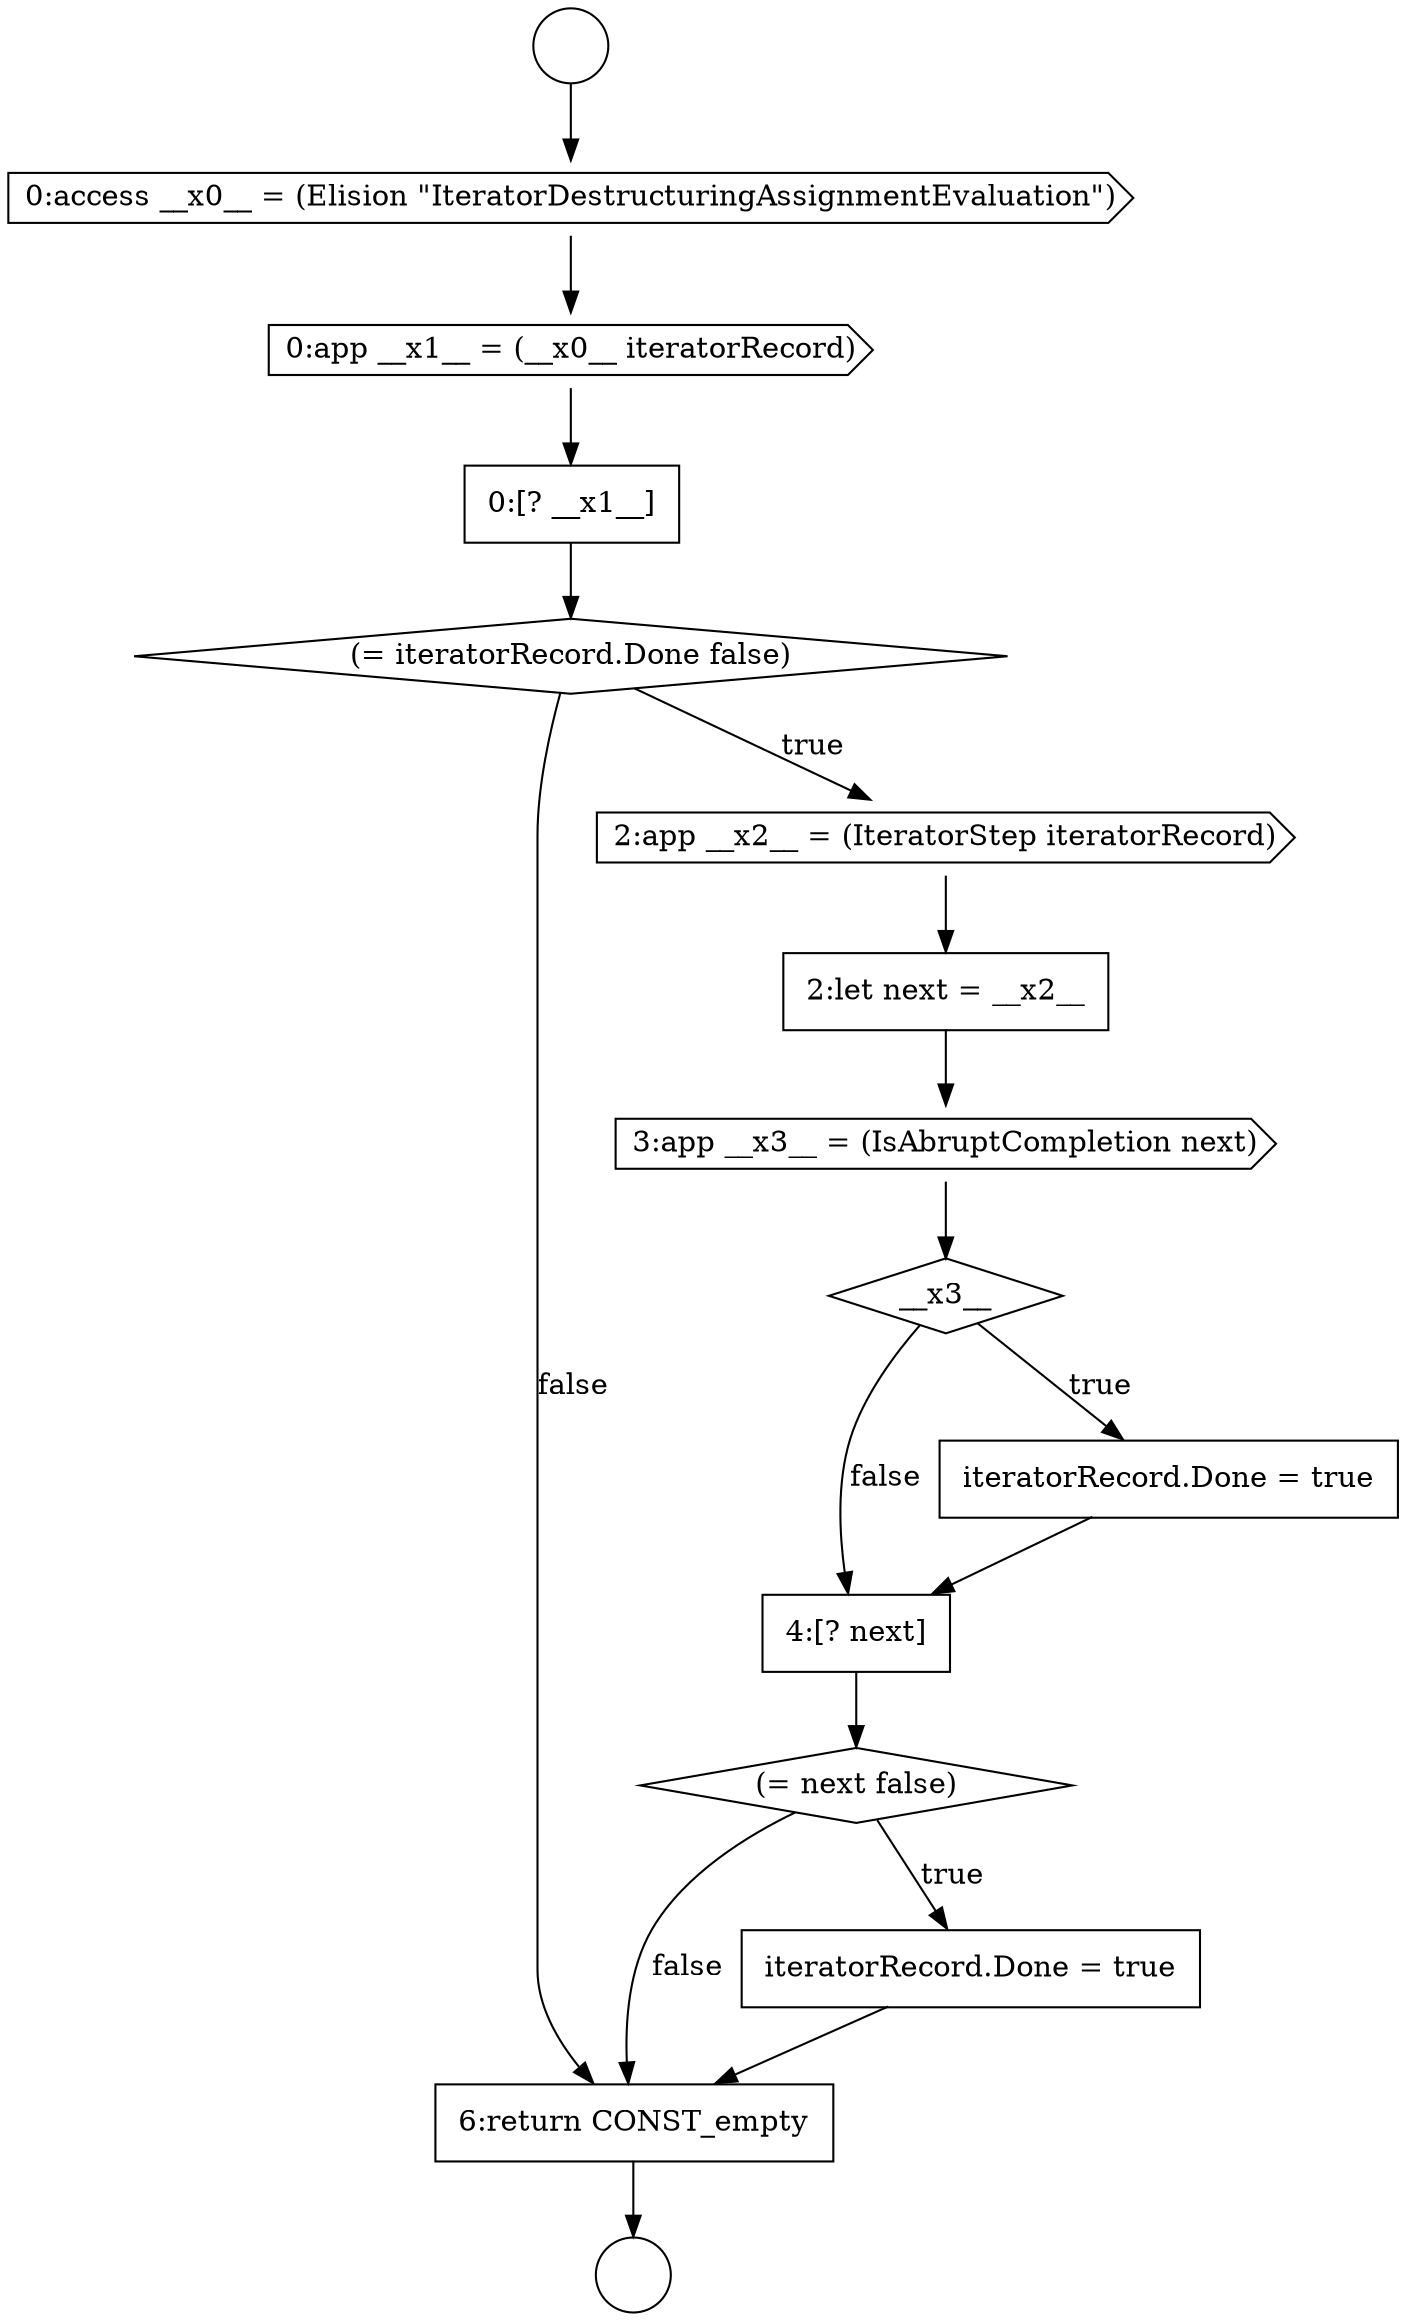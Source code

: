 digraph {
  node5999 [shape=cds, label=<<font color="black">3:app __x3__ = (IsAbruptCompletion next)</font>> color="black" fillcolor="white" style=filled]
  node6002 [shape=none, margin=0, label=<<font color="black">
    <table border="0" cellborder="1" cellspacing="0" cellpadding="10">
      <tr><td align="left">4:[? next]</td></tr>
    </table>
  </font>> color="black" fillcolor="white" style=filled]
  node6000 [shape=diamond, label=<<font color="black">__x3__</font>> color="black" fillcolor="white" style=filled]
  node5993 [shape=cds, label=<<font color="black">0:access __x0__ = (Elision &quot;IteratorDestructuringAssignmentEvaluation&quot;)</font>> color="black" fillcolor="white" style=filled]
  node5992 [shape=circle label=" " color="black" fillcolor="white" style=filled]
  node6005 [shape=none, margin=0, label=<<font color="black">
    <table border="0" cellborder="1" cellspacing="0" cellpadding="10">
      <tr><td align="left">6:return CONST_empty</td></tr>
    </table>
  </font>> color="black" fillcolor="white" style=filled]
  node5997 [shape=cds, label=<<font color="black">2:app __x2__ = (IteratorStep iteratorRecord)</font>> color="black" fillcolor="white" style=filled]
  node5991 [shape=circle label=" " color="black" fillcolor="white" style=filled]
  node5995 [shape=none, margin=0, label=<<font color="black">
    <table border="0" cellborder="1" cellspacing="0" cellpadding="10">
      <tr><td align="left">0:[? __x1__]</td></tr>
    </table>
  </font>> color="black" fillcolor="white" style=filled]
  node5998 [shape=none, margin=0, label=<<font color="black">
    <table border="0" cellborder="1" cellspacing="0" cellpadding="10">
      <tr><td align="left">2:let next = __x2__</td></tr>
    </table>
  </font>> color="black" fillcolor="white" style=filled]
  node6003 [shape=diamond, label=<<font color="black">(= next false)</font>> color="black" fillcolor="white" style=filled]
  node5996 [shape=diamond, label=<<font color="black">(= iteratorRecord.Done false)</font>> color="black" fillcolor="white" style=filled]
  node6001 [shape=none, margin=0, label=<<font color="black">
    <table border="0" cellborder="1" cellspacing="0" cellpadding="10">
      <tr><td align="left">iteratorRecord.Done = true</td></tr>
    </table>
  </font>> color="black" fillcolor="white" style=filled]
  node6004 [shape=none, margin=0, label=<<font color="black">
    <table border="0" cellborder="1" cellspacing="0" cellpadding="10">
      <tr><td align="left">iteratorRecord.Done = true</td></tr>
    </table>
  </font>> color="black" fillcolor="white" style=filled]
  node5994 [shape=cds, label=<<font color="black">0:app __x1__ = (__x0__ iteratorRecord)</font>> color="black" fillcolor="white" style=filled]
  node5995 -> node5996 [ color="black"]
  node5993 -> node5994 [ color="black"]
  node6004 -> node6005 [ color="black"]
  node6000 -> node6001 [label=<<font color="black">true</font>> color="black"]
  node6000 -> node6002 [label=<<font color="black">false</font>> color="black"]
  node5994 -> node5995 [ color="black"]
  node6003 -> node6004 [label=<<font color="black">true</font>> color="black"]
  node6003 -> node6005 [label=<<font color="black">false</font>> color="black"]
  node5991 -> node5993 [ color="black"]
  node5999 -> node6000 [ color="black"]
  node6005 -> node5992 [ color="black"]
  node6001 -> node6002 [ color="black"]
  node5996 -> node5997 [label=<<font color="black">true</font>> color="black"]
  node5996 -> node6005 [label=<<font color="black">false</font>> color="black"]
  node5997 -> node5998 [ color="black"]
  node5998 -> node5999 [ color="black"]
  node6002 -> node6003 [ color="black"]
}
